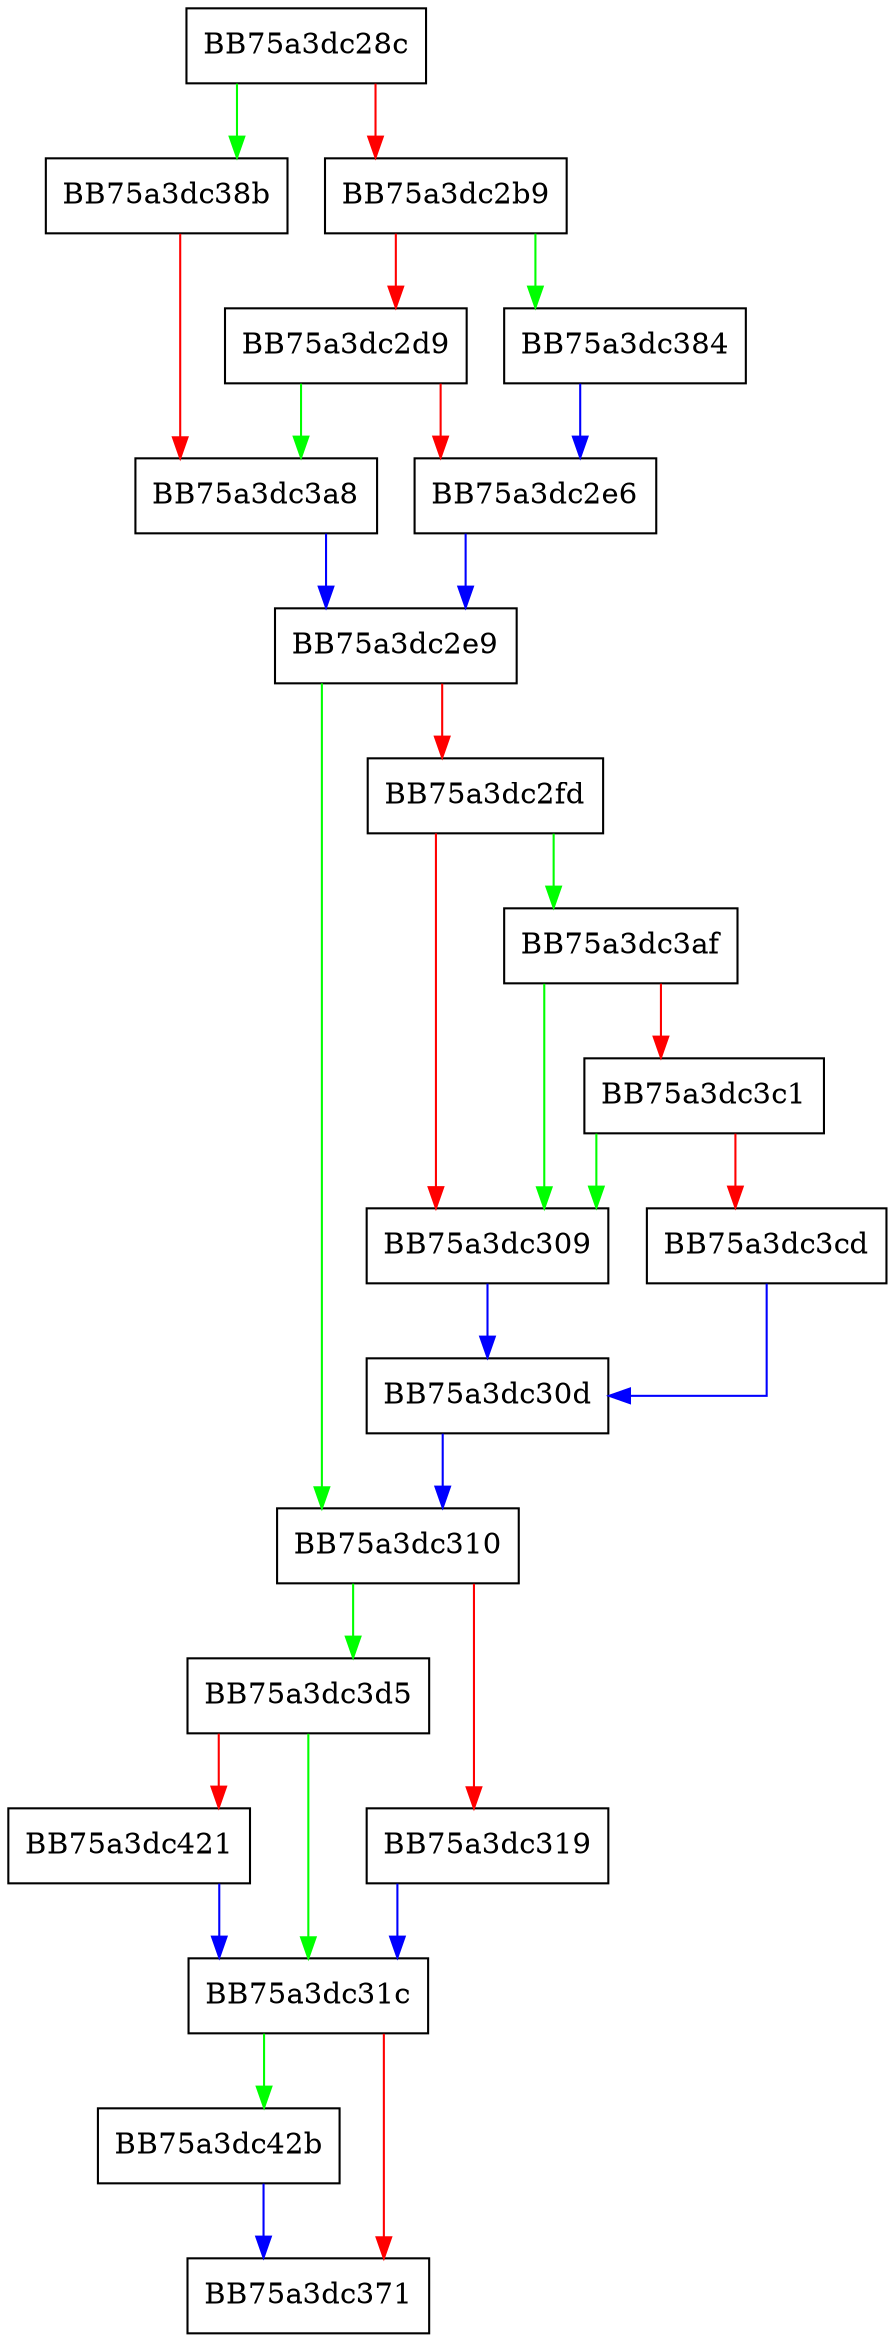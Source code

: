 digraph construct_init {
  node [shape="box"];
  graph [splines=ortho];
  BB75a3dc28c -> BB75a3dc38b [color="green"];
  BB75a3dc28c -> BB75a3dc2b9 [color="red"];
  BB75a3dc2b9 -> BB75a3dc384 [color="green"];
  BB75a3dc2b9 -> BB75a3dc2d9 [color="red"];
  BB75a3dc2d9 -> BB75a3dc3a8 [color="green"];
  BB75a3dc2d9 -> BB75a3dc2e6 [color="red"];
  BB75a3dc2e6 -> BB75a3dc2e9 [color="blue"];
  BB75a3dc2e9 -> BB75a3dc310 [color="green"];
  BB75a3dc2e9 -> BB75a3dc2fd [color="red"];
  BB75a3dc2fd -> BB75a3dc3af [color="green"];
  BB75a3dc2fd -> BB75a3dc309 [color="red"];
  BB75a3dc309 -> BB75a3dc30d [color="blue"];
  BB75a3dc30d -> BB75a3dc310 [color="blue"];
  BB75a3dc310 -> BB75a3dc3d5 [color="green"];
  BB75a3dc310 -> BB75a3dc319 [color="red"];
  BB75a3dc319 -> BB75a3dc31c [color="blue"];
  BB75a3dc31c -> BB75a3dc42b [color="green"];
  BB75a3dc31c -> BB75a3dc371 [color="red"];
  BB75a3dc384 -> BB75a3dc2e6 [color="blue"];
  BB75a3dc38b -> BB75a3dc3a8 [color="red"];
  BB75a3dc3a8 -> BB75a3dc2e9 [color="blue"];
  BB75a3dc3af -> BB75a3dc309 [color="green"];
  BB75a3dc3af -> BB75a3dc3c1 [color="red"];
  BB75a3dc3c1 -> BB75a3dc309 [color="green"];
  BB75a3dc3c1 -> BB75a3dc3cd [color="red"];
  BB75a3dc3cd -> BB75a3dc30d [color="blue"];
  BB75a3dc3d5 -> BB75a3dc31c [color="green"];
  BB75a3dc3d5 -> BB75a3dc421 [color="red"];
  BB75a3dc421 -> BB75a3dc31c [color="blue"];
  BB75a3dc42b -> BB75a3dc371 [color="blue"];
}
